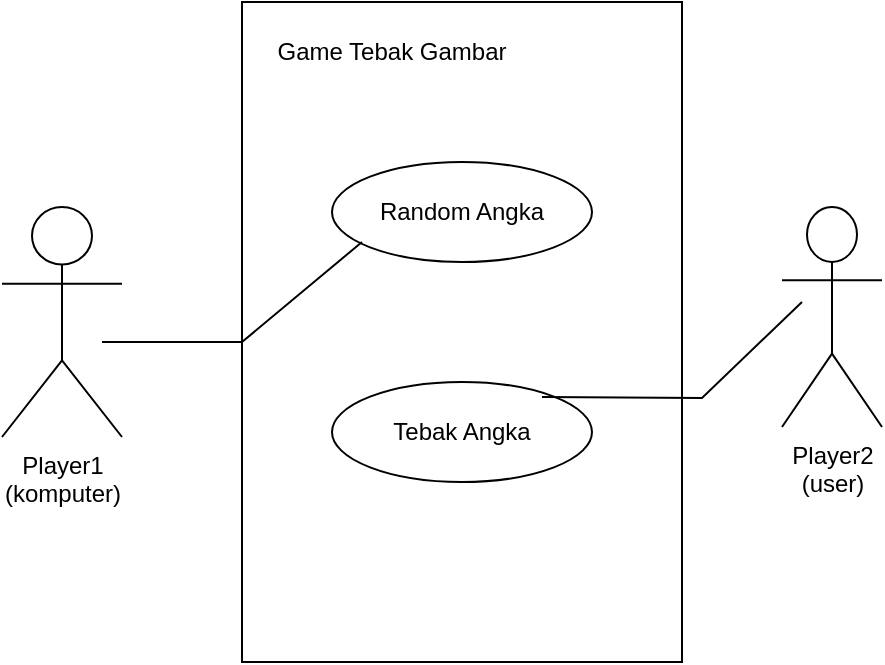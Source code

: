 <mxfile version="21.6.8" type="github">
  <diagram name="Page-1" id="RLFUCSFhBeef6OmPk_Sx">
    <mxGraphModel dx="678" dy="402" grid="1" gridSize="10" guides="1" tooltips="1" connect="1" arrows="1" fold="1" page="1" pageScale="1" pageWidth="850" pageHeight="1100" math="0" shadow="0">
      <root>
        <mxCell id="0" />
        <mxCell id="1" parent="0" />
        <mxCell id="QKRNZRZQqWVn2UaTCz4z-1" value="" style="rounded=0;whiteSpace=wrap;html=1;" vertex="1" parent="1">
          <mxGeometry x="250" y="50" width="220" height="330" as="geometry" />
        </mxCell>
        <mxCell id="QKRNZRZQqWVn2UaTCz4z-2" value="Player1&lt;br&gt;(komputer)" style="shape=umlActor;verticalLabelPosition=bottom;verticalAlign=top;html=1;outlineConnect=0;" vertex="1" parent="1">
          <mxGeometry x="130" y="152.5" width="60" height="115" as="geometry" />
        </mxCell>
        <mxCell id="QKRNZRZQqWVn2UaTCz4z-3" value="Player2&lt;br&gt;(user)" style="shape=umlActor;verticalLabelPosition=bottom;verticalAlign=top;html=1;outlineConnect=0;" vertex="1" parent="1">
          <mxGeometry x="520" y="152.5" width="50" height="110" as="geometry" />
        </mxCell>
        <mxCell id="QKRNZRZQqWVn2UaTCz4z-6" value="" style="ellipse;whiteSpace=wrap;html=1;" vertex="1" parent="1">
          <mxGeometry x="295" y="130" width="130" height="50" as="geometry" />
        </mxCell>
        <mxCell id="QKRNZRZQqWVn2UaTCz4z-7" value="" style="ellipse;whiteSpace=wrap;html=1;" vertex="1" parent="1">
          <mxGeometry x="295" y="240" width="130" height="50" as="geometry" />
        </mxCell>
        <mxCell id="QKRNZRZQqWVn2UaTCz4z-10" value="Game Tebak Gambar" style="text;html=1;strokeColor=none;fillColor=none;align=center;verticalAlign=middle;whiteSpace=wrap;rounded=0;" vertex="1" parent="1">
          <mxGeometry x="260" y="60" width="130" height="30" as="geometry" />
        </mxCell>
        <mxCell id="QKRNZRZQqWVn2UaTCz4z-12" value="Random Angka" style="text;html=1;strokeColor=none;fillColor=none;align=center;verticalAlign=middle;whiteSpace=wrap;rounded=0;" vertex="1" parent="1">
          <mxGeometry x="310" y="140" width="100" height="30" as="geometry" />
        </mxCell>
        <mxCell id="QKRNZRZQqWVn2UaTCz4z-13" value="Tebak Angka" style="text;html=1;strokeColor=none;fillColor=none;align=center;verticalAlign=middle;whiteSpace=wrap;rounded=0;" vertex="1" parent="1">
          <mxGeometry x="320" y="250" width="80" height="30" as="geometry" />
        </mxCell>
        <mxCell id="QKRNZRZQqWVn2UaTCz4z-15" value="" style="endArrow=none;html=1;rounded=0;entryX=0;entryY=1;entryDx=0;entryDy=0;" edge="1" parent="1" target="QKRNZRZQqWVn2UaTCz4z-12">
          <mxGeometry width="50" height="50" relative="1" as="geometry">
            <mxPoint x="180" y="220" as="sourcePoint" />
            <mxPoint x="380" y="190" as="targetPoint" />
            <Array as="points">
              <mxPoint x="250" y="220" />
            </Array>
          </mxGeometry>
        </mxCell>
        <mxCell id="QKRNZRZQqWVn2UaTCz4z-16" value="" style="endArrow=none;html=1;rounded=0;exitX=1;exitY=0.25;exitDx=0;exitDy=0;" edge="1" parent="1">
          <mxGeometry width="50" height="50" relative="1" as="geometry">
            <mxPoint x="400" y="247.5" as="sourcePoint" />
            <mxPoint x="530" y="200" as="targetPoint" />
            <Array as="points">
              <mxPoint x="480" y="248" />
            </Array>
          </mxGeometry>
        </mxCell>
      </root>
    </mxGraphModel>
  </diagram>
</mxfile>
